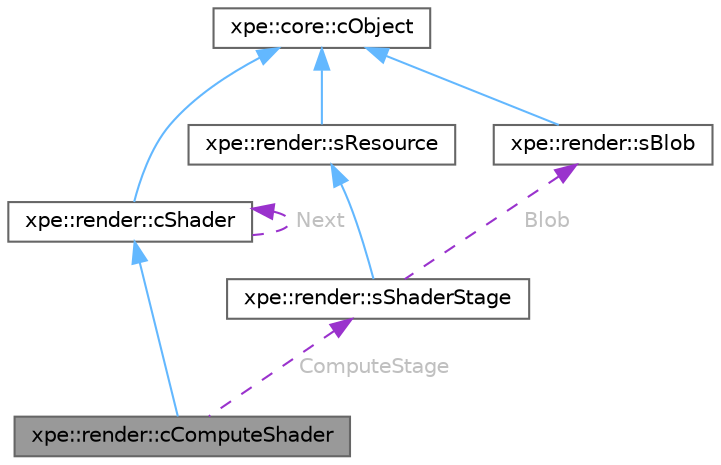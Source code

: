 digraph "xpe::render::cComputeShader"
{
 // LATEX_PDF_SIZE
  bgcolor="transparent";
  edge [fontname=Helvetica,fontsize=10,labelfontname=Helvetica,labelfontsize=10];
  node [fontname=Helvetica,fontsize=10,shape=box,height=0.2,width=0.4];
  Node1 [id="Node000001",label="xpe::render::cComputeShader",height=0.2,width=0.4,color="gray40", fillcolor="grey60", style="filled", fontcolor="black",tooltip=" "];
  Node2 -> Node1 [id="edge17_Node000001_Node000002",dir="back",color="steelblue1",style="solid",tooltip=" "];
  Node2 [id="Node000002",label="xpe::render::cShader",height=0.2,width=0.4,color="gray40", fillcolor="white", style="filled",URL="$classxpe_1_1render_1_1c_shader.html",tooltip=" "];
  Node3 -> Node2 [id="edge18_Node000002_Node000003",dir="back",color="steelblue1",style="solid",tooltip=" "];
  Node3 [id="Node000003",label="xpe::core::cObject",height=0.2,width=0.4,color="gray40", fillcolor="white", style="filled",URL="$classxpe_1_1core_1_1c_object.html",tooltip=" "];
  Node2 -> Node2 [id="edge19_Node000002_Node000002",dir="back",color="darkorchid3",style="dashed",tooltip=" ",label=" Next",fontcolor="grey" ];
  Node4 -> Node1 [id="edge20_Node000001_Node000004",dir="back",color="darkorchid3",style="dashed",tooltip=" ",label=" ComputeStage",fontcolor="grey" ];
  Node4 [id="Node000004",label="xpe::render::sShaderStage",height=0.2,width=0.4,color="gray40", fillcolor="white", style="filled",URL="$structxpe_1_1render_1_1s_shader_stage.html",tooltip=" "];
  Node5 -> Node4 [id="edge21_Node000004_Node000005",dir="back",color="steelblue1",style="solid",tooltip=" "];
  Node5 [id="Node000005",label="xpe::render::sResource",height=0.2,width=0.4,color="gray40", fillcolor="white", style="filled",URL="$structxpe_1_1render_1_1s_resource.html",tooltip=" "];
  Node3 -> Node5 [id="edge22_Node000005_Node000003",dir="back",color="steelblue1",style="solid",tooltip=" "];
  Node6 -> Node4 [id="edge23_Node000004_Node000006",dir="back",color="darkorchid3",style="dashed",tooltip=" ",label=" Blob",fontcolor="grey" ];
  Node6 [id="Node000006",label="xpe::render::sBlob",height=0.2,width=0.4,color="gray40", fillcolor="white", style="filled",URL="$structxpe_1_1render_1_1s_blob.html",tooltip=" "];
  Node3 -> Node6 [id="edge24_Node000006_Node000003",dir="back",color="steelblue1",style="solid",tooltip=" "];
}
